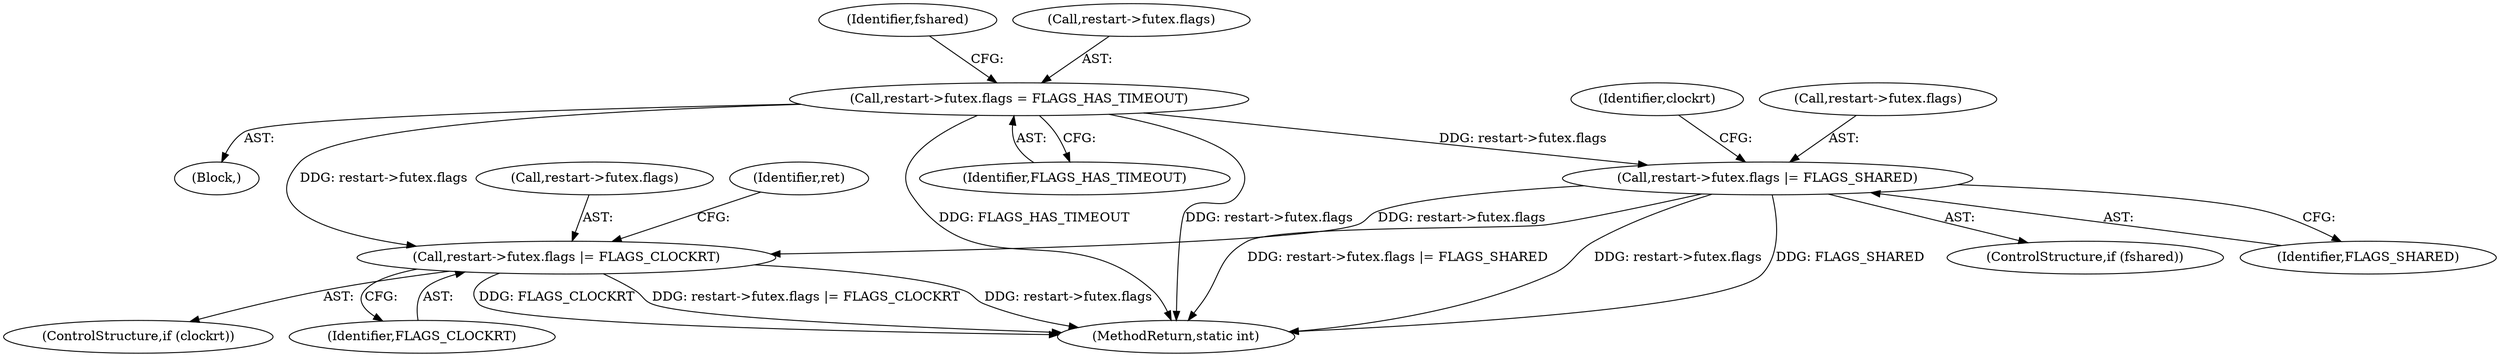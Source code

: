 digraph "0_linux_7ada876a8703f23befbb20a7465a702ee39b1704@pointer" {
"1000283" [label="(Call,restart->futex.flags |= FLAGS_SHARED)"];
"1000274" [label="(Call,restart->futex.flags = FLAGS_HAS_TIMEOUT)"];
"1000292" [label="(Call,restart->futex.flags |= FLAGS_CLOCKRT)"];
"1000292" [label="(Call,restart->futex.flags |= FLAGS_CLOCKRT)"];
"1000283" [label="(Call,restart->futex.flags |= FLAGS_SHARED)"];
"1000284" [label="(Call,restart->futex.flags)"];
"1000274" [label="(Call,restart->futex.flags = FLAGS_HAS_TIMEOUT)"];
"1000280" [label="(Identifier,FLAGS_HAS_TIMEOUT)"];
"1000282" [label="(Identifier,fshared)"];
"1000300" [label="(Identifier,ret)"];
"1000112" [label="(Block,)"];
"1000293" [label="(Call,restart->futex.flags)"];
"1000319" [label="(MethodReturn,static int)"];
"1000281" [label="(ControlStructure,if (fshared))"];
"1000290" [label="(ControlStructure,if (clockrt))"];
"1000275" [label="(Call,restart->futex.flags)"];
"1000289" [label="(Identifier,FLAGS_SHARED)"];
"1000298" [label="(Identifier,FLAGS_CLOCKRT)"];
"1000291" [label="(Identifier,clockrt)"];
"1000283" -> "1000281"  [label="AST: "];
"1000283" -> "1000289"  [label="CFG: "];
"1000284" -> "1000283"  [label="AST: "];
"1000289" -> "1000283"  [label="AST: "];
"1000291" -> "1000283"  [label="CFG: "];
"1000283" -> "1000319"  [label="DDG: restart->futex.flags"];
"1000283" -> "1000319"  [label="DDG: FLAGS_SHARED"];
"1000283" -> "1000319"  [label="DDG: restart->futex.flags |= FLAGS_SHARED"];
"1000274" -> "1000283"  [label="DDG: restart->futex.flags"];
"1000283" -> "1000292"  [label="DDG: restart->futex.flags"];
"1000274" -> "1000112"  [label="AST: "];
"1000274" -> "1000280"  [label="CFG: "];
"1000275" -> "1000274"  [label="AST: "];
"1000280" -> "1000274"  [label="AST: "];
"1000282" -> "1000274"  [label="CFG: "];
"1000274" -> "1000319"  [label="DDG: restart->futex.flags"];
"1000274" -> "1000319"  [label="DDG: FLAGS_HAS_TIMEOUT"];
"1000274" -> "1000292"  [label="DDG: restart->futex.flags"];
"1000292" -> "1000290"  [label="AST: "];
"1000292" -> "1000298"  [label="CFG: "];
"1000293" -> "1000292"  [label="AST: "];
"1000298" -> "1000292"  [label="AST: "];
"1000300" -> "1000292"  [label="CFG: "];
"1000292" -> "1000319"  [label="DDG: restart->futex.flags"];
"1000292" -> "1000319"  [label="DDG: FLAGS_CLOCKRT"];
"1000292" -> "1000319"  [label="DDG: restart->futex.flags |= FLAGS_CLOCKRT"];
}
